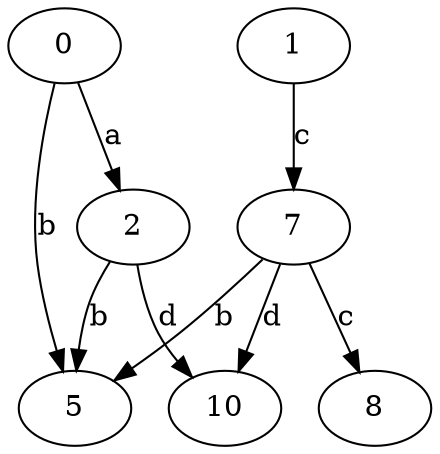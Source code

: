 strict digraph  {
2;
0;
5;
1;
7;
8;
10;
2 -> 5  [label=b];
2 -> 10  [label=d];
0 -> 2  [label=a];
0 -> 5  [label=b];
1 -> 7  [label=c];
7 -> 5  [label=b];
7 -> 8  [label=c];
7 -> 10  [label=d];
}

